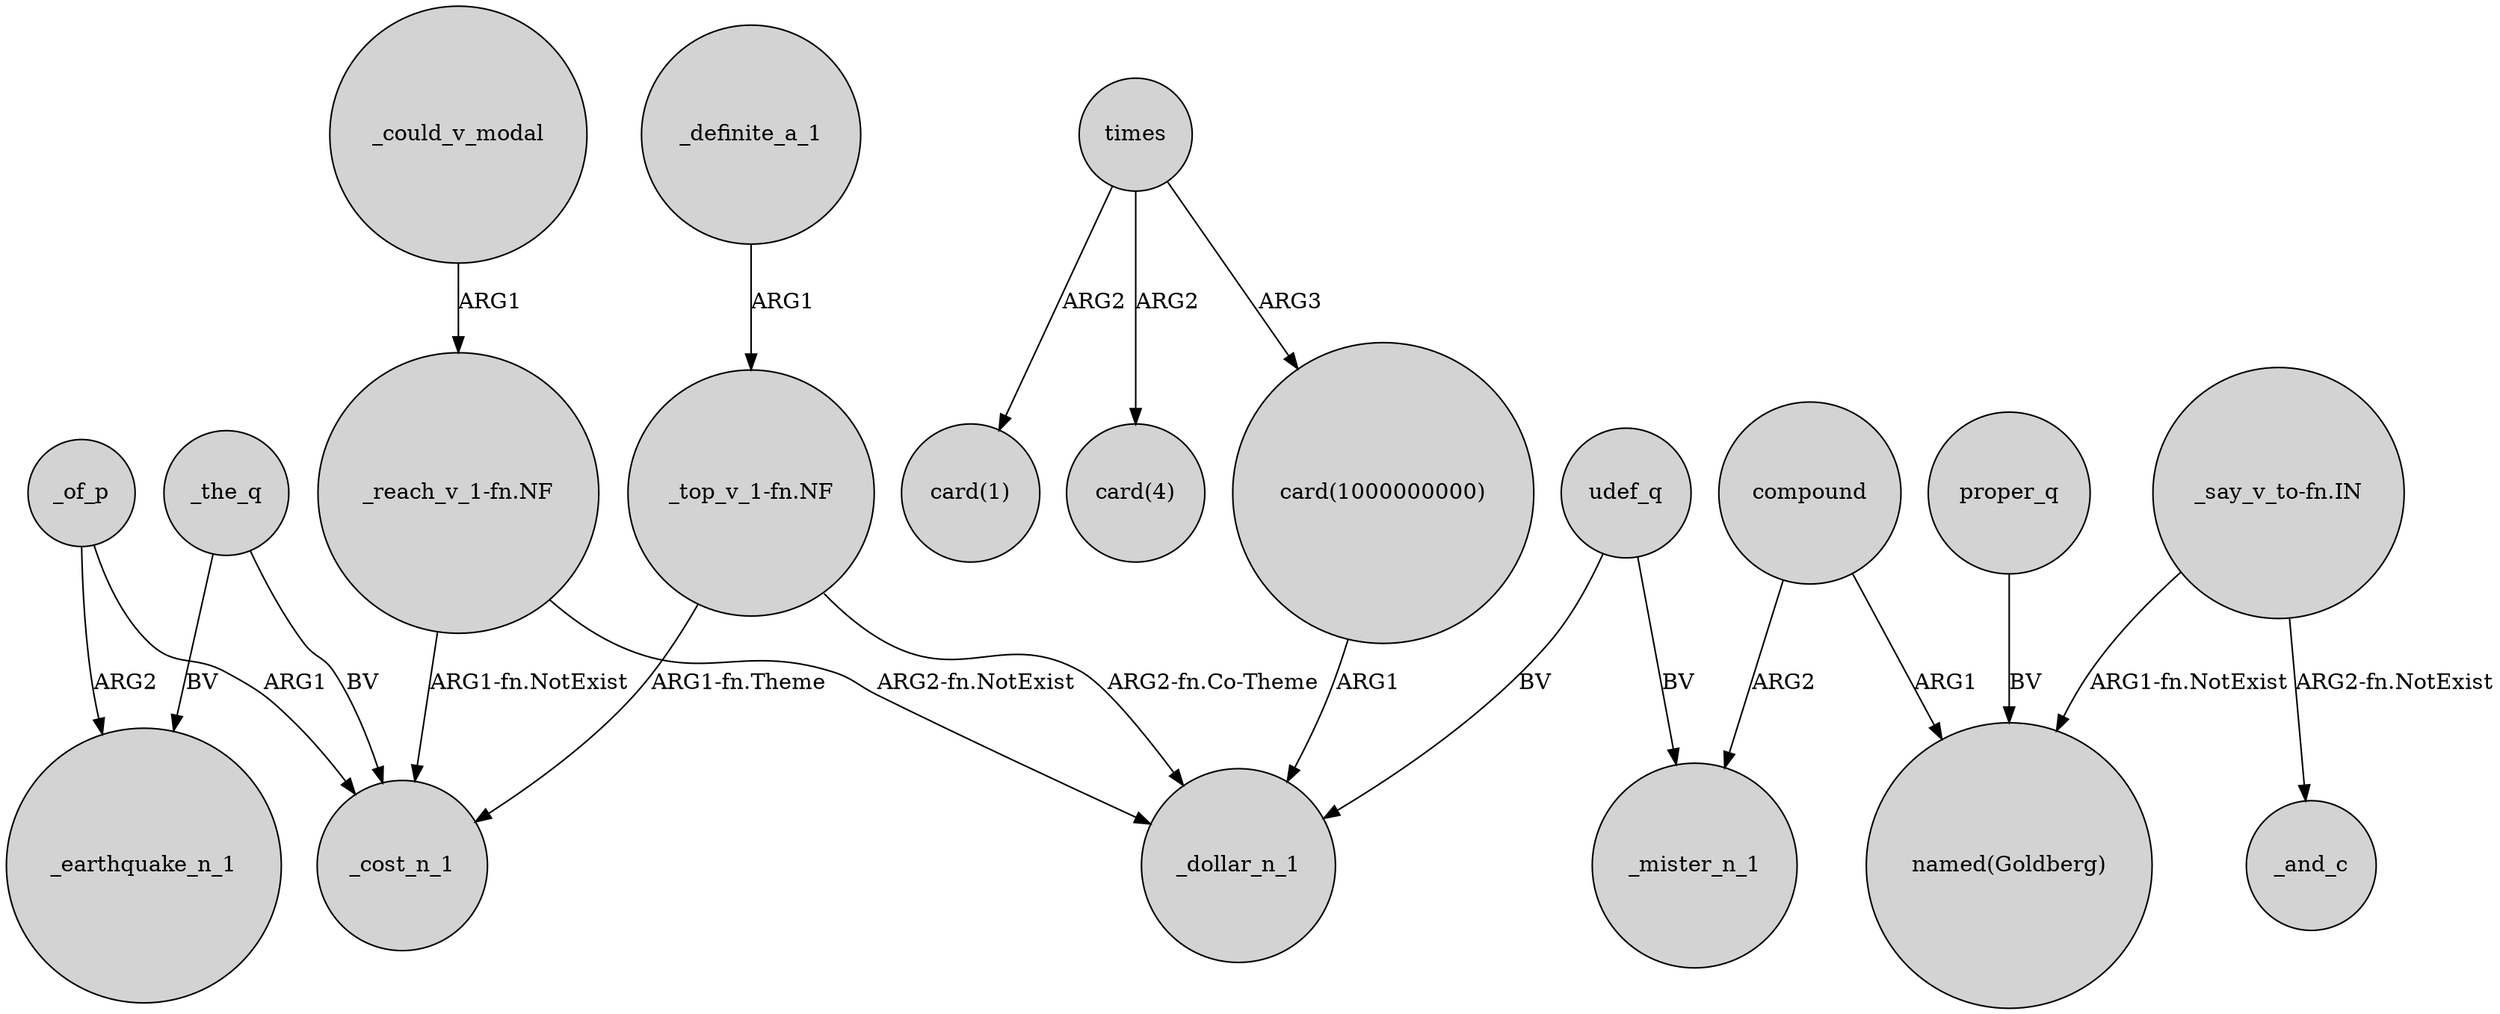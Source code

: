 digraph {
	node [shape=circle style=filled]
	_the_q -> _earthquake_n_1 [label=BV]
	"_top_v_1-fn.NF" -> _cost_n_1 [label="ARG1-fn.Theme"]
	compound -> _mister_n_1 [label=ARG2]
	udef_q -> _mister_n_1 [label=BV]
	_could_v_modal -> "_reach_v_1-fn.NF" [label=ARG1]
	"_reach_v_1-fn.NF" -> _dollar_n_1 [label="ARG2-fn.NotExist"]
	"_say_v_to-fn.IN" -> "named(Goldberg)" [label="ARG1-fn.NotExist"]
	times -> "card(1000000000)" [label=ARG3]
	_the_q -> _cost_n_1 [label=BV]
	_of_p -> _cost_n_1 [label=ARG1]
	compound -> "named(Goldberg)" [label=ARG1]
	times -> "card(4)" [label=ARG2]
	times -> "card(1)" [label=ARG2]
	"_say_v_to-fn.IN" -> _and_c [label="ARG2-fn.NotExist"]
	proper_q -> "named(Goldberg)" [label=BV]
	_of_p -> _earthquake_n_1 [label=ARG2]
	"_reach_v_1-fn.NF" -> _cost_n_1 [label="ARG1-fn.NotExist"]
	_definite_a_1 -> "_top_v_1-fn.NF" [label=ARG1]
	"card(1000000000)" -> _dollar_n_1 [label=ARG1]
	"_top_v_1-fn.NF" -> _dollar_n_1 [label="ARG2-fn.Co-Theme"]
	udef_q -> _dollar_n_1 [label=BV]
}
